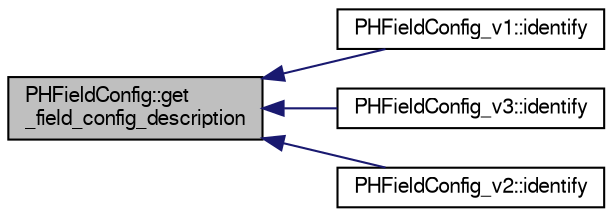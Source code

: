 digraph "PHFieldConfig::get_field_config_description"
{
  bgcolor="transparent";
  edge [fontname="FreeSans",fontsize="10",labelfontname="FreeSans",labelfontsize="10"];
  node [fontname="FreeSans",fontsize="10",shape=record];
  rankdir="LR";
  Node1 [label="PHFieldConfig::get\l_field_config_description",height=0.2,width=0.4,color="black", fillcolor="grey75", style="filled" fontcolor="black"];
  Node1 -> Node2 [dir="back",color="midnightblue",fontsize="10",style="solid",fontname="FreeSans"];
  Node2 [label="PHFieldConfig_v1::identify",height=0.2,width=0.4,color="black",URL="$d5/d59/classPHFieldConfig__v1.html#a29e27873e197edf1943b01f2dc5f4e7c"];
  Node1 -> Node3 [dir="back",color="midnightblue",fontsize="10",style="solid",fontname="FreeSans"];
  Node3 [label="PHFieldConfig_v3::identify",height=0.2,width=0.4,color="black",URL="$db/de3/classPHFieldConfig__v3.html#ad51ca63a3592751f786218f2b4be9ef9"];
  Node1 -> Node4 [dir="back",color="midnightblue",fontsize="10",style="solid",fontname="FreeSans"];
  Node4 [label="PHFieldConfig_v2::identify",height=0.2,width=0.4,color="black",URL="$de/de9/classPHFieldConfig__v2.html#a718dfac48cd068a7d60d365f685046ac"];
}
